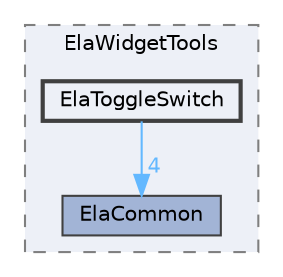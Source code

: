 digraph "ElaToggleSwitch"
{
 // LATEX_PDF_SIZE
  bgcolor="transparent";
  edge [fontname=Helvetica,fontsize=10,labelfontname=Helvetica,labelfontsize=10];
  node [fontname=Helvetica,fontsize=10,shape=box,height=0.2,width=0.4];
  compound=true
  subgraph clusterdir_c41e0d0e814e23de337c335e201650d3 {
    graph [ bgcolor="#edf0f7", pencolor="grey50", label="ElaWidgetTools", fontname=Helvetica,fontsize=10 style="filled,dashed", URL="dir_c41e0d0e814e23de337c335e201650d3.html",tooltip=""]
  dir_a7cb3baefd8faa092f0ee9caf615fc08 [label="ElaCommon", fillcolor="#a2b4d6", color="grey25", style="filled", URL="dir_a7cb3baefd8faa092f0ee9caf615fc08.html",tooltip=""];
  dir_71543a97bf1bd3ebf13a4990c86ff1c3 [label="ElaToggleSwitch", fillcolor="#edf0f7", color="grey25", style="filled,bold", URL="dir_71543a97bf1bd3ebf13a4990c86ff1c3.html",tooltip=""];
  }
  dir_71543a97bf1bd3ebf13a4990c86ff1c3->dir_a7cb3baefd8faa092f0ee9caf615fc08 [headlabel="4", labeldistance=1.5 headhref="dir_000083_000071.html" href="dir_000083_000071.html" color="steelblue1" fontcolor="steelblue1"];
}

